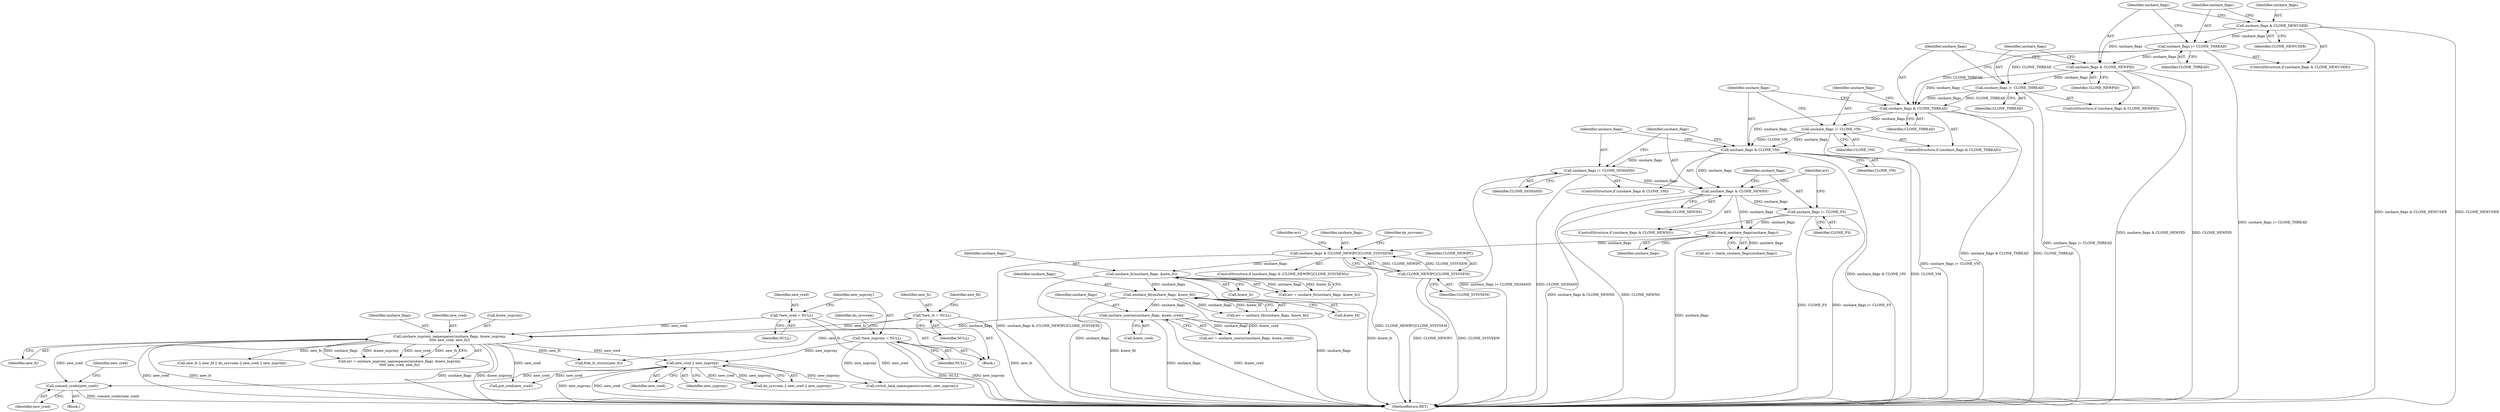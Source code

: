 digraph "1_linux_e66eded8309ebf679d3d3c1f5820d1f2ca332c71@pointer" {
"1000304" [label="(Call,commit_creds(new_cred))"];
"1000232" [label="(Call,new_cred || new_nsproxy)"];
"1000216" [label="(Call,unshare_nsproxy_namespaces(unshare_flags, &new_nsproxy,\n\t\t\t\t\t new_cred, new_fs))"];
"1000207" [label="(Call,unshare_userns(unshare_flags, &new_cred))"];
"1000198" [label="(Call,unshare_fd(unshare_flags, &new_fd))"];
"1000189" [label="(Call,unshare_fs(unshare_flags, &new_fs))"];
"1000179" [label="(Call,unshare_flags & (CLONE_NEWIPC|CLONE_SYSVSEM))"];
"1000173" [label="(Call,check_unshare_flags(unshare_flags))"];
"1000168" [label="(Call,unshare_flags |= CLONE_FS)"];
"1000165" [label="(Call,unshare_flags & CLONE_NEWNS)"];
"1000158" [label="(Call,unshare_flags & CLONE_VM)"];
"1000151" [label="(Call,unshare_flags & CLONE_THREAD)"];
"1000147" [label="(Call,unshare_flags |= CLONE_THREAD)"];
"1000144" [label="(Call,unshare_flags & CLONE_NEWPID)"];
"1000140" [label="(Call,unshare_flags |= CLONE_THREAD)"];
"1000137" [label="(Call,unshare_flags & CLONE_NEWUSER)"];
"1000154" [label="(Call,unshare_flags |= CLONE_VM)"];
"1000161" [label="(Call,unshare_flags |= CLONE_SIGHAND)"];
"1000181" [label="(Call,CLONE_NEWIPC|CLONE_SYSVSEM)"];
"1000124" [label="(Call,*new_cred = NULL)"];
"1000115" [label="(Call,*new_fs = NULL)"];
"1000128" [label="(Call,*new_nsproxy = NULL)"];
"1000180" [label="(Identifier,unshare_flags)"];
"1000142" [label="(Identifier,CLONE_THREAD)"];
"1000140" [label="(Call,unshare_flags |= CLONE_THREAD)"];
"1000153" [label="(Identifier,CLONE_THREAD)"];
"1000155" [label="(Identifier,unshare_flags)"];
"1000150" [label="(ControlStructure,if (unshare_flags & CLONE_THREAD))"];
"1000216" [label="(Call,unshare_nsproxy_namespaces(unshare_flags, &new_nsproxy,\n\t\t\t\t\t new_cred, new_fs))"];
"1000169" [label="(Identifier,unshare_flags)"];
"1000112" [label="(Block,)"];
"1000198" [label="(Call,unshare_fd(unshare_flags, &new_fd))"];
"1000145" [label="(Identifier,unshare_flags)"];
"1000189" [label="(Call,unshare_fs(unshare_flags, &new_fs))"];
"1000217" [label="(Identifier,unshare_flags)"];
"1000166" [label="(Identifier,unshare_flags)"];
"1000181" [label="(Call,CLONE_NEWIPC|CLONE_SYSVSEM)"];
"1000121" [label="(Identifier,new_fd)"];
"1000182" [label="(Identifier,CLONE_NEWIPC)"];
"1000226" [label="(Call,new_fs || new_fd || do_sysvsem || new_cred || new_nsproxy)"];
"1000141" [label="(Identifier,unshare_flags)"];
"1000162" [label="(Identifier,unshare_flags)"];
"1000183" [label="(Identifier,CLONE_SYSVSEM)"];
"1000156" [label="(Identifier,CLONE_VM)"];
"1000163" [label="(Identifier,CLONE_SIGHAND)"];
"1000312" [label="(Call,put_cred(new_cred))"];
"1000129" [label="(Identifier,new_nsproxy)"];
"1000233" [label="(Identifier,new_cred)"];
"1000147" [label="(Call,unshare_flags |= CLONE_THREAD)"];
"1000232" [label="(Call,new_cred || new_nsproxy)"];
"1000209" [label="(Call,&new_cred)"];
"1000185" [label="(Identifier,do_sysvsem)"];
"1000220" [label="(Identifier,new_cred)"];
"1000305" [label="(Identifier,new_cred)"];
"1000128" [label="(Call,*new_nsproxy = NULL)"];
"1000152" [label="(Identifier,unshare_flags)"];
"1000207" [label="(Call,unshare_userns(unshare_flags, &new_cred))"];
"1000126" [label="(Identifier,NULL)"];
"1000199" [label="(Identifier,unshare_flags)"];
"1000303" [label="(Block,)"];
"1000158" [label="(Call,unshare_flags & CLONE_VM)"];
"1000116" [label="(Identifier,new_fs)"];
"1000214" [label="(Call,err = unshare_nsproxy_namespaces(unshare_flags, &new_nsproxy,\n\t\t\t\t\t new_cred, new_fs))"];
"1000137" [label="(Call,unshare_flags & CLONE_NEWUSER)"];
"1000234" [label="(Identifier,new_nsproxy)"];
"1000191" [label="(Call,&new_fs)"];
"1000171" [label="(Call,err = check_unshare_flags(unshare_flags))"];
"1000188" [label="(Identifier,err)"];
"1000143" [label="(ControlStructure,if (unshare_flags & CLONE_NEWPID))"];
"1000327" [label="(MethodReturn,RET)"];
"1000154" [label="(Call,unshare_flags |= CLONE_VM)"];
"1000117" [label="(Identifier,NULL)"];
"1000138" [label="(Identifier,unshare_flags)"];
"1000173" [label="(Call,check_unshare_flags(unshare_flags))"];
"1000170" [label="(Identifier,CLONE_FS)"];
"1000151" [label="(Call,unshare_flags & CLONE_THREAD)"];
"1000164" [label="(ControlStructure,if (unshare_flags & CLONE_NEWNS))"];
"1000165" [label="(Call,unshare_flags & CLONE_NEWNS)"];
"1000149" [label="(Identifier,CLONE_THREAD)"];
"1000187" [label="(Call,err = unshare_fs(unshare_flags, &new_fs))"];
"1000196" [label="(Call,err = unshare_fd(unshare_flags, &new_fd))"];
"1000304" [label="(Call,commit_creds(new_cred))"];
"1000167" [label="(Identifier,CLONE_NEWNS)"];
"1000307" [label="(Identifier,new_cred)"];
"1000148" [label="(Identifier,unshare_flags)"];
"1000146" [label="(Identifier,CLONE_NEWPID)"];
"1000243" [label="(Call,switch_task_namespaces(current, new_nsproxy))"];
"1000190" [label="(Identifier,unshare_flags)"];
"1000124" [label="(Call,*new_cred = NULL)"];
"1000144" [label="(Call,unshare_flags & CLONE_NEWPID)"];
"1000157" [label="(ControlStructure,if (unshare_flags & CLONE_VM))"];
"1000200" [label="(Call,&new_fd)"];
"1000168" [label="(Call,unshare_flags |= CLONE_FS)"];
"1000115" [label="(Call,*new_fs = NULL)"];
"1000136" [label="(ControlStructure,if (unshare_flags & CLONE_NEWUSER))"];
"1000161" [label="(Call,unshare_flags |= CLONE_SIGHAND)"];
"1000160" [label="(Identifier,CLONE_VM)"];
"1000174" [label="(Identifier,unshare_flags)"];
"1000133" [label="(Identifier,do_sysvsem)"];
"1000230" [label="(Call,do_sysvsem || new_cred || new_nsproxy)"];
"1000221" [label="(Identifier,new_fs)"];
"1000178" [label="(ControlStructure,if (unshare_flags & (CLONE_NEWIPC|CLONE_SYSVSEM)))"];
"1000125" [label="(Identifier,new_cred)"];
"1000139" [label="(Identifier,CLONE_NEWUSER)"];
"1000322" [label="(Call,free_fs_struct(new_fs))"];
"1000130" [label="(Identifier,NULL)"];
"1000159" [label="(Identifier,unshare_flags)"];
"1000208" [label="(Identifier,unshare_flags)"];
"1000218" [label="(Call,&new_nsproxy)"];
"1000179" [label="(Call,unshare_flags & (CLONE_NEWIPC|CLONE_SYSVSEM))"];
"1000205" [label="(Call,err = unshare_userns(unshare_flags, &new_cred))"];
"1000172" [label="(Identifier,err)"];
"1000304" -> "1000303"  [label="AST: "];
"1000304" -> "1000305"  [label="CFG: "];
"1000305" -> "1000304"  [label="AST: "];
"1000307" -> "1000304"  [label="CFG: "];
"1000304" -> "1000327"  [label="DDG: commit_creds(new_cred)"];
"1000232" -> "1000304"  [label="DDG: new_cred"];
"1000216" -> "1000304"  [label="DDG: new_cred"];
"1000232" -> "1000230"  [label="AST: "];
"1000232" -> "1000233"  [label="CFG: "];
"1000232" -> "1000234"  [label="CFG: "];
"1000233" -> "1000232"  [label="AST: "];
"1000234" -> "1000232"  [label="AST: "];
"1000230" -> "1000232"  [label="CFG: "];
"1000232" -> "1000327"  [label="DDG: new_cred"];
"1000232" -> "1000327"  [label="DDG: new_nsproxy"];
"1000232" -> "1000230"  [label="DDG: new_cred"];
"1000232" -> "1000230"  [label="DDG: new_nsproxy"];
"1000216" -> "1000232"  [label="DDG: new_cred"];
"1000128" -> "1000232"  [label="DDG: new_nsproxy"];
"1000232" -> "1000243"  [label="DDG: new_nsproxy"];
"1000232" -> "1000312"  [label="DDG: new_cred"];
"1000216" -> "1000214"  [label="AST: "];
"1000216" -> "1000221"  [label="CFG: "];
"1000217" -> "1000216"  [label="AST: "];
"1000218" -> "1000216"  [label="AST: "];
"1000220" -> "1000216"  [label="AST: "];
"1000221" -> "1000216"  [label="AST: "];
"1000214" -> "1000216"  [label="CFG: "];
"1000216" -> "1000327"  [label="DDG: new_fs"];
"1000216" -> "1000327"  [label="DDG: unshare_flags"];
"1000216" -> "1000327"  [label="DDG: &new_nsproxy"];
"1000216" -> "1000327"  [label="DDG: new_cred"];
"1000216" -> "1000214"  [label="DDG: unshare_flags"];
"1000216" -> "1000214"  [label="DDG: &new_nsproxy"];
"1000216" -> "1000214"  [label="DDG: new_cred"];
"1000216" -> "1000214"  [label="DDG: new_fs"];
"1000207" -> "1000216"  [label="DDG: unshare_flags"];
"1000124" -> "1000216"  [label="DDG: new_cred"];
"1000115" -> "1000216"  [label="DDG: new_fs"];
"1000216" -> "1000226"  [label="DDG: new_fs"];
"1000216" -> "1000312"  [label="DDG: new_cred"];
"1000216" -> "1000322"  [label="DDG: new_fs"];
"1000207" -> "1000205"  [label="AST: "];
"1000207" -> "1000209"  [label="CFG: "];
"1000208" -> "1000207"  [label="AST: "];
"1000209" -> "1000207"  [label="AST: "];
"1000205" -> "1000207"  [label="CFG: "];
"1000207" -> "1000327"  [label="DDG: &new_cred"];
"1000207" -> "1000327"  [label="DDG: unshare_flags"];
"1000207" -> "1000205"  [label="DDG: unshare_flags"];
"1000207" -> "1000205"  [label="DDG: &new_cred"];
"1000198" -> "1000207"  [label="DDG: unshare_flags"];
"1000198" -> "1000196"  [label="AST: "];
"1000198" -> "1000200"  [label="CFG: "];
"1000199" -> "1000198"  [label="AST: "];
"1000200" -> "1000198"  [label="AST: "];
"1000196" -> "1000198"  [label="CFG: "];
"1000198" -> "1000327"  [label="DDG: &new_fd"];
"1000198" -> "1000327"  [label="DDG: unshare_flags"];
"1000198" -> "1000196"  [label="DDG: unshare_flags"];
"1000198" -> "1000196"  [label="DDG: &new_fd"];
"1000189" -> "1000198"  [label="DDG: unshare_flags"];
"1000189" -> "1000187"  [label="AST: "];
"1000189" -> "1000191"  [label="CFG: "];
"1000190" -> "1000189"  [label="AST: "];
"1000191" -> "1000189"  [label="AST: "];
"1000187" -> "1000189"  [label="CFG: "];
"1000189" -> "1000327"  [label="DDG: unshare_flags"];
"1000189" -> "1000327"  [label="DDG: &new_fs"];
"1000189" -> "1000187"  [label="DDG: unshare_flags"];
"1000189" -> "1000187"  [label="DDG: &new_fs"];
"1000179" -> "1000189"  [label="DDG: unshare_flags"];
"1000179" -> "1000178"  [label="AST: "];
"1000179" -> "1000181"  [label="CFG: "];
"1000180" -> "1000179"  [label="AST: "];
"1000181" -> "1000179"  [label="AST: "];
"1000185" -> "1000179"  [label="CFG: "];
"1000188" -> "1000179"  [label="CFG: "];
"1000179" -> "1000327"  [label="DDG: unshare_flags & (CLONE_NEWIPC|CLONE_SYSVSEM)"];
"1000179" -> "1000327"  [label="DDG: CLONE_NEWIPC|CLONE_SYSVSEM"];
"1000173" -> "1000179"  [label="DDG: unshare_flags"];
"1000181" -> "1000179"  [label="DDG: CLONE_NEWIPC"];
"1000181" -> "1000179"  [label="DDG: CLONE_SYSVSEM"];
"1000173" -> "1000171"  [label="AST: "];
"1000173" -> "1000174"  [label="CFG: "];
"1000174" -> "1000173"  [label="AST: "];
"1000171" -> "1000173"  [label="CFG: "];
"1000173" -> "1000327"  [label="DDG: unshare_flags"];
"1000173" -> "1000171"  [label="DDG: unshare_flags"];
"1000168" -> "1000173"  [label="DDG: unshare_flags"];
"1000165" -> "1000173"  [label="DDG: unshare_flags"];
"1000168" -> "1000164"  [label="AST: "];
"1000168" -> "1000170"  [label="CFG: "];
"1000169" -> "1000168"  [label="AST: "];
"1000170" -> "1000168"  [label="AST: "];
"1000172" -> "1000168"  [label="CFG: "];
"1000168" -> "1000327"  [label="DDG: unshare_flags |= CLONE_FS"];
"1000168" -> "1000327"  [label="DDG: CLONE_FS"];
"1000165" -> "1000168"  [label="DDG: unshare_flags"];
"1000165" -> "1000164"  [label="AST: "];
"1000165" -> "1000167"  [label="CFG: "];
"1000166" -> "1000165"  [label="AST: "];
"1000167" -> "1000165"  [label="AST: "];
"1000169" -> "1000165"  [label="CFG: "];
"1000172" -> "1000165"  [label="CFG: "];
"1000165" -> "1000327"  [label="DDG: CLONE_NEWNS"];
"1000165" -> "1000327"  [label="DDG: unshare_flags & CLONE_NEWNS"];
"1000158" -> "1000165"  [label="DDG: unshare_flags"];
"1000161" -> "1000165"  [label="DDG: unshare_flags"];
"1000158" -> "1000157"  [label="AST: "];
"1000158" -> "1000160"  [label="CFG: "];
"1000159" -> "1000158"  [label="AST: "];
"1000160" -> "1000158"  [label="AST: "];
"1000162" -> "1000158"  [label="CFG: "];
"1000166" -> "1000158"  [label="CFG: "];
"1000158" -> "1000327"  [label="DDG: CLONE_VM"];
"1000158" -> "1000327"  [label="DDG: unshare_flags & CLONE_VM"];
"1000151" -> "1000158"  [label="DDG: unshare_flags"];
"1000154" -> "1000158"  [label="DDG: unshare_flags"];
"1000154" -> "1000158"  [label="DDG: CLONE_VM"];
"1000158" -> "1000161"  [label="DDG: unshare_flags"];
"1000151" -> "1000150"  [label="AST: "];
"1000151" -> "1000153"  [label="CFG: "];
"1000152" -> "1000151"  [label="AST: "];
"1000153" -> "1000151"  [label="AST: "];
"1000155" -> "1000151"  [label="CFG: "];
"1000159" -> "1000151"  [label="CFG: "];
"1000151" -> "1000327"  [label="DDG: unshare_flags & CLONE_THREAD"];
"1000151" -> "1000327"  [label="DDG: CLONE_THREAD"];
"1000147" -> "1000151"  [label="DDG: unshare_flags"];
"1000147" -> "1000151"  [label="DDG: CLONE_THREAD"];
"1000144" -> "1000151"  [label="DDG: unshare_flags"];
"1000140" -> "1000151"  [label="DDG: CLONE_THREAD"];
"1000151" -> "1000154"  [label="DDG: unshare_flags"];
"1000147" -> "1000143"  [label="AST: "];
"1000147" -> "1000149"  [label="CFG: "];
"1000148" -> "1000147"  [label="AST: "];
"1000149" -> "1000147"  [label="AST: "];
"1000152" -> "1000147"  [label="CFG: "];
"1000147" -> "1000327"  [label="DDG: unshare_flags |= CLONE_THREAD"];
"1000144" -> "1000147"  [label="DDG: unshare_flags"];
"1000140" -> "1000147"  [label="DDG: CLONE_THREAD"];
"1000144" -> "1000143"  [label="AST: "];
"1000144" -> "1000146"  [label="CFG: "];
"1000145" -> "1000144"  [label="AST: "];
"1000146" -> "1000144"  [label="AST: "];
"1000148" -> "1000144"  [label="CFG: "];
"1000152" -> "1000144"  [label="CFG: "];
"1000144" -> "1000327"  [label="DDG: unshare_flags & CLONE_NEWPID"];
"1000144" -> "1000327"  [label="DDG: CLONE_NEWPID"];
"1000140" -> "1000144"  [label="DDG: unshare_flags"];
"1000137" -> "1000144"  [label="DDG: unshare_flags"];
"1000140" -> "1000136"  [label="AST: "];
"1000140" -> "1000142"  [label="CFG: "];
"1000141" -> "1000140"  [label="AST: "];
"1000142" -> "1000140"  [label="AST: "];
"1000145" -> "1000140"  [label="CFG: "];
"1000140" -> "1000327"  [label="DDG: unshare_flags |= CLONE_THREAD"];
"1000137" -> "1000140"  [label="DDG: unshare_flags"];
"1000137" -> "1000136"  [label="AST: "];
"1000137" -> "1000139"  [label="CFG: "];
"1000138" -> "1000137"  [label="AST: "];
"1000139" -> "1000137"  [label="AST: "];
"1000141" -> "1000137"  [label="CFG: "];
"1000145" -> "1000137"  [label="CFG: "];
"1000137" -> "1000327"  [label="DDG: CLONE_NEWUSER"];
"1000137" -> "1000327"  [label="DDG: unshare_flags & CLONE_NEWUSER"];
"1000154" -> "1000150"  [label="AST: "];
"1000154" -> "1000156"  [label="CFG: "];
"1000155" -> "1000154"  [label="AST: "];
"1000156" -> "1000154"  [label="AST: "];
"1000159" -> "1000154"  [label="CFG: "];
"1000154" -> "1000327"  [label="DDG: unshare_flags |= CLONE_VM"];
"1000161" -> "1000157"  [label="AST: "];
"1000161" -> "1000163"  [label="CFG: "];
"1000162" -> "1000161"  [label="AST: "];
"1000163" -> "1000161"  [label="AST: "];
"1000166" -> "1000161"  [label="CFG: "];
"1000161" -> "1000327"  [label="DDG: CLONE_SIGHAND"];
"1000161" -> "1000327"  [label="DDG: unshare_flags |= CLONE_SIGHAND"];
"1000181" -> "1000183"  [label="CFG: "];
"1000182" -> "1000181"  [label="AST: "];
"1000183" -> "1000181"  [label="AST: "];
"1000181" -> "1000327"  [label="DDG: CLONE_NEWIPC"];
"1000181" -> "1000327"  [label="DDG: CLONE_SYSVSEM"];
"1000124" -> "1000112"  [label="AST: "];
"1000124" -> "1000126"  [label="CFG: "];
"1000125" -> "1000124"  [label="AST: "];
"1000126" -> "1000124"  [label="AST: "];
"1000129" -> "1000124"  [label="CFG: "];
"1000124" -> "1000327"  [label="DDG: new_cred"];
"1000115" -> "1000112"  [label="AST: "];
"1000115" -> "1000117"  [label="CFG: "];
"1000116" -> "1000115"  [label="AST: "];
"1000117" -> "1000115"  [label="AST: "];
"1000121" -> "1000115"  [label="CFG: "];
"1000115" -> "1000327"  [label="DDG: new_fs"];
"1000115" -> "1000322"  [label="DDG: new_fs"];
"1000128" -> "1000112"  [label="AST: "];
"1000128" -> "1000130"  [label="CFG: "];
"1000129" -> "1000128"  [label="AST: "];
"1000130" -> "1000128"  [label="AST: "];
"1000133" -> "1000128"  [label="CFG: "];
"1000128" -> "1000327"  [label="DDG: NULL"];
"1000128" -> "1000327"  [label="DDG: new_nsproxy"];
"1000128" -> "1000243"  [label="DDG: new_nsproxy"];
}
